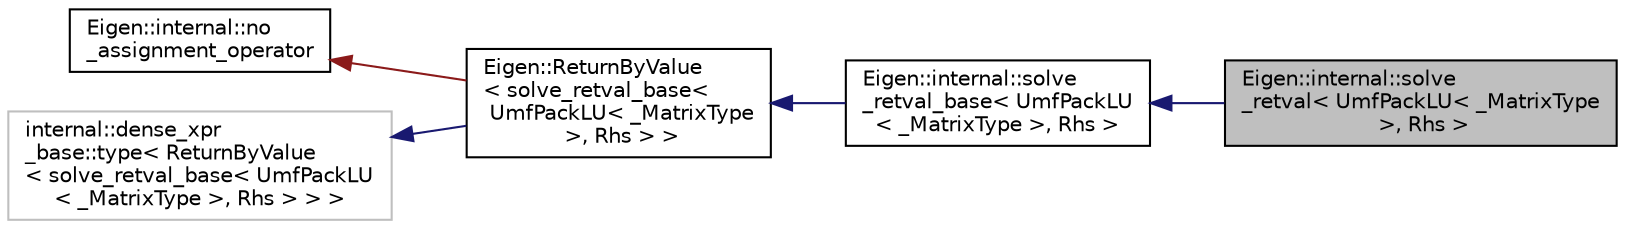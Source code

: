 digraph "Eigen::internal::solve_retval&lt; UmfPackLU&lt; _MatrixType &gt;, Rhs &gt;"
{
  edge [fontname="Helvetica",fontsize="10",labelfontname="Helvetica",labelfontsize="10"];
  node [fontname="Helvetica",fontsize="10",shape=record];
  rankdir="LR";
  Node1 [label="Eigen::internal::solve\l_retval\< UmfPackLU\< _MatrixType\l \>, Rhs \>",height=0.2,width=0.4,color="black", fillcolor="grey75", style="filled", fontcolor="black"];
  Node2 -> Node1 [dir="back",color="midnightblue",fontsize="10",style="solid",fontname="Helvetica"];
  Node2 [label="Eigen::internal::solve\l_retval_base\< UmfPackLU\l\< _MatrixType \>, Rhs \>",height=0.2,width=0.4,color="black", fillcolor="white", style="filled",URL="$struct_eigen_1_1internal_1_1solve__retval__base.html"];
  Node3 -> Node2 [dir="back",color="midnightblue",fontsize="10",style="solid",fontname="Helvetica"];
  Node3 [label="Eigen::ReturnByValue\l\< solve_retval_base\<\l UmfPackLU\< _MatrixType\l \>, Rhs \> \>",height=0.2,width=0.4,color="black", fillcolor="white", style="filled",URL="$class_eigen_1_1_return_by_value.html"];
  Node4 -> Node3 [dir="back",color="firebrick4",fontsize="10",style="solid",fontname="Helvetica"];
  Node4 [label="Eigen::internal::no\l_assignment_operator",height=0.2,width=0.4,color="black", fillcolor="white", style="filled",URL="$class_eigen_1_1internal_1_1no__assignment__operator.html"];
  Node5 -> Node3 [dir="back",color="midnightblue",fontsize="10",style="solid",fontname="Helvetica"];
  Node5 [label="internal::dense_xpr\l_base::type\< ReturnByValue\l\< solve_retval_base\< UmfPackLU\l\< _MatrixType \>, Rhs \> \> \>",height=0.2,width=0.4,color="grey75", fillcolor="white", style="filled"];
}
